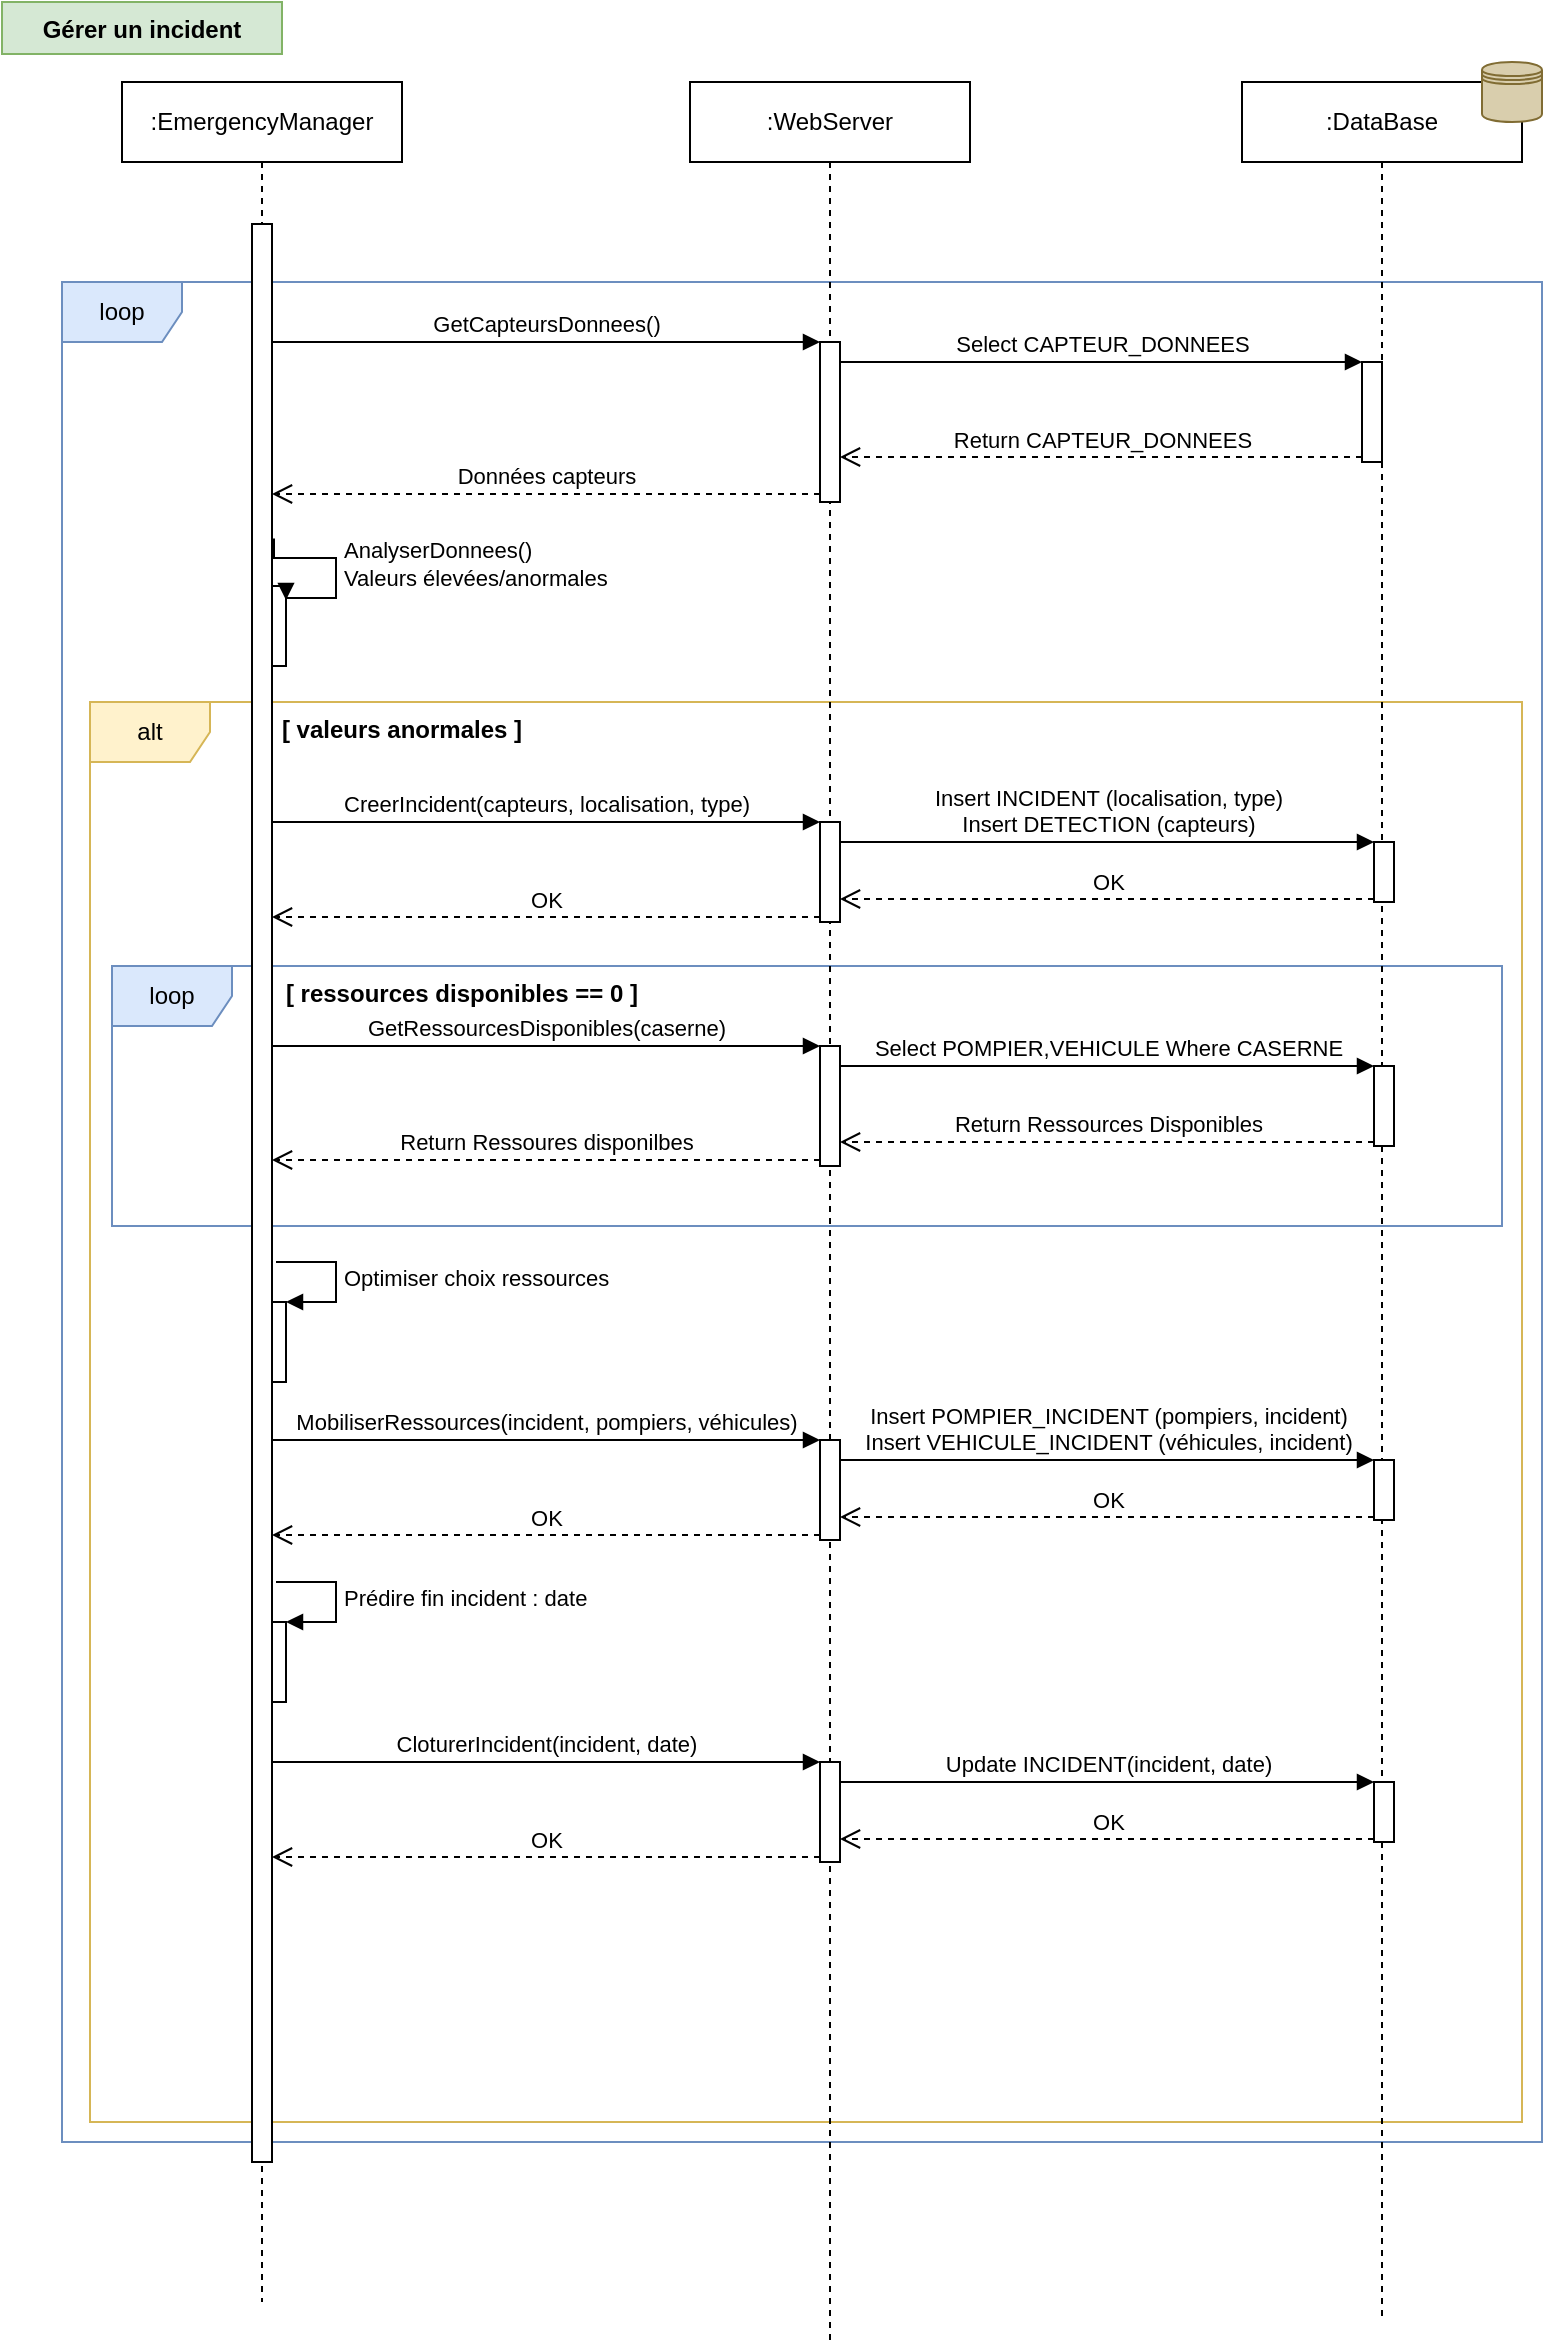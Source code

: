 <mxfile version="15.9.4" type="device"><diagram id="WO1y7NYF1jpxjAWp7IQo" name="Page-1"><mxGraphModel dx="1102" dy="600" grid="1" gridSize="10" guides="1" tooltips="1" connect="1" arrows="1" fold="1" page="1" pageScale="1" pageWidth="827" pageHeight="1169" math="0" shadow="0"><root><mxCell id="0"/><mxCell id="1" parent="0"/><mxCell id="0NI3Jx9Md3eOXbw_aIuL-18" value="alt" style="shape=umlFrame;whiteSpace=wrap;html=1;fillColor=#fff2cc;strokeColor=#d6b656;" vertex="1" parent="1"><mxGeometry x="44" y="350" width="716" height="710" as="geometry"/></mxCell><mxCell id="0NI3Jx9Md3eOXbw_aIuL-32" value="loop" style="shape=umlFrame;whiteSpace=wrap;html=1;strokeColor=#6c8ebf;fillColor=#dae8fc;" vertex="1" parent="1"><mxGeometry x="55" y="482" width="695" height="130" as="geometry"/></mxCell><mxCell id="0NI3Jx9Md3eOXbw_aIuL-7" value="loop" style="shape=umlFrame;whiteSpace=wrap;html=1;fillColor=#dae8fc;strokeColor=#6c8ebf;" vertex="1" parent="1"><mxGeometry x="30" y="140" width="740" height="930" as="geometry"/></mxCell><mxCell id="0NI3Jx9Md3eOXbw_aIuL-2" value=":EmergencyManager" style="shape=umlLifeline;perimeter=lifelinePerimeter;whiteSpace=wrap;html=1;container=1;collapsible=0;recursiveResize=0;outlineConnect=0;" vertex="1" parent="1"><mxGeometry x="60" y="40" width="140" height="1110" as="geometry"/></mxCell><mxCell id="0NI3Jx9Md3eOXbw_aIuL-16" value="" style="html=1;points=[];perimeter=orthogonalPerimeter;" vertex="1" parent="0NI3Jx9Md3eOXbw_aIuL-2"><mxGeometry x="72" y="252" width="10" height="40" as="geometry"/></mxCell><mxCell id="0NI3Jx9Md3eOXbw_aIuL-42" value="" style="html=1;points=[];perimeter=orthogonalPerimeter;" vertex="1" parent="0NI3Jx9Md3eOXbw_aIuL-2"><mxGeometry x="72" y="610" width="10" height="40" as="geometry"/></mxCell><mxCell id="0NI3Jx9Md3eOXbw_aIuL-43" value="Optimiser choix ressources " style="edgeStyle=orthogonalEdgeStyle;html=1;align=left;spacingLeft=2;endArrow=block;rounded=0;entryX=1;entryY=0;" edge="1" target="0NI3Jx9Md3eOXbw_aIuL-42" parent="0NI3Jx9Md3eOXbw_aIuL-2"><mxGeometry relative="1" as="geometry"><mxPoint x="77" y="590" as="sourcePoint"/><Array as="points"><mxPoint x="107" y="590"/></Array></mxGeometry></mxCell><mxCell id="0NI3Jx9Md3eOXbw_aIuL-52" value="" style="html=1;points=[];perimeter=orthogonalPerimeter;" vertex="1" parent="0NI3Jx9Md3eOXbw_aIuL-2"><mxGeometry x="72" y="770" width="10" height="40" as="geometry"/></mxCell><mxCell id="0NI3Jx9Md3eOXbw_aIuL-53" value="Prédire fin incident : date" style="edgeStyle=orthogonalEdgeStyle;html=1;align=left;spacingLeft=2;endArrow=block;rounded=0;entryX=1;entryY=0;" edge="1" target="0NI3Jx9Md3eOXbw_aIuL-52" parent="0NI3Jx9Md3eOXbw_aIuL-2"><mxGeometry relative="1" as="geometry"><mxPoint x="77" y="750" as="sourcePoint"/><Array as="points"><mxPoint x="107" y="750"/></Array></mxGeometry></mxCell><mxCell id="0NI3Jx9Md3eOXbw_aIuL-9" value="" style="html=1;points=[];perimeter=orthogonalPerimeter;" vertex="1" parent="1"><mxGeometry x="125" y="111" width="10" height="969" as="geometry"/></mxCell><mxCell id="0NI3Jx9Md3eOXbw_aIuL-3" value=":WebServer" style="shape=umlLifeline;perimeter=lifelinePerimeter;whiteSpace=wrap;html=1;container=1;collapsible=0;recursiveResize=0;outlineConnect=0;" vertex="1" parent="1"><mxGeometry x="344" y="40" width="140" height="1130" as="geometry"/></mxCell><mxCell id="0NI3Jx9Md3eOXbw_aIuL-10" value="" style="html=1;points=[];perimeter=orthogonalPerimeter;" vertex="1" parent="0NI3Jx9Md3eOXbw_aIuL-3"><mxGeometry x="65" y="130" width="10" height="80" as="geometry"/></mxCell><mxCell id="0NI3Jx9Md3eOXbw_aIuL-20" value="" style="html=1;points=[];perimeter=orthogonalPerimeter;" vertex="1" parent="0NI3Jx9Md3eOXbw_aIuL-3"><mxGeometry x="65" y="370" width="10" height="50" as="geometry"/></mxCell><mxCell id="0NI3Jx9Md3eOXbw_aIuL-26" value="" style="html=1;points=[];perimeter=orthogonalPerimeter;" vertex="1" parent="0NI3Jx9Md3eOXbw_aIuL-3"><mxGeometry x="65" y="482" width="10" height="60" as="geometry"/></mxCell><mxCell id="0NI3Jx9Md3eOXbw_aIuL-35" value="" style="html=1;points=[];perimeter=orthogonalPerimeter;" vertex="1" parent="0NI3Jx9Md3eOXbw_aIuL-3"><mxGeometry x="65" y="679" width="10" height="50" as="geometry"/></mxCell><mxCell id="0NI3Jx9Md3eOXbw_aIuL-49" value="" style="html=1;points=[];perimeter=orthogonalPerimeter;" vertex="1" parent="0NI3Jx9Md3eOXbw_aIuL-3"><mxGeometry x="65" y="840" width="10" height="50" as="geometry"/></mxCell><mxCell id="0NI3Jx9Md3eOXbw_aIuL-4" value=":DataBase" style="shape=umlLifeline;perimeter=lifelinePerimeter;whiteSpace=wrap;html=1;container=1;collapsible=0;recursiveResize=0;outlineConnect=0;" vertex="1" parent="1"><mxGeometry x="620" y="40" width="140" height="1120" as="geometry"/></mxCell><mxCell id="0NI3Jx9Md3eOXbw_aIuL-13" value="" style="html=1;points=[];perimeter=orthogonalPerimeter;" vertex="1" parent="0NI3Jx9Md3eOXbw_aIuL-4"><mxGeometry x="60" y="140" width="10" height="50" as="geometry"/></mxCell><mxCell id="0NI3Jx9Md3eOXbw_aIuL-23" value="" style="html=1;points=[];perimeter=orthogonalPerimeter;" vertex="1" parent="0NI3Jx9Md3eOXbw_aIuL-4"><mxGeometry x="66" y="380" width="10" height="30" as="geometry"/></mxCell><mxCell id="0NI3Jx9Md3eOXbw_aIuL-29" value="" style="html=1;points=[];perimeter=orthogonalPerimeter;" vertex="1" parent="0NI3Jx9Md3eOXbw_aIuL-4"><mxGeometry x="66" y="492" width="10" height="40" as="geometry"/></mxCell><mxCell id="0NI3Jx9Md3eOXbw_aIuL-39" value="" style="html=1;points=[];perimeter=orthogonalPerimeter;" vertex="1" parent="0NI3Jx9Md3eOXbw_aIuL-4"><mxGeometry x="66" y="689" width="10" height="30" as="geometry"/></mxCell><mxCell id="0NI3Jx9Md3eOXbw_aIuL-55" value="" style="html=1;points=[];perimeter=orthogonalPerimeter;" vertex="1" parent="0NI3Jx9Md3eOXbw_aIuL-4"><mxGeometry x="66" y="850" width="10" height="30" as="geometry"/></mxCell><mxCell id="0NI3Jx9Md3eOXbw_aIuL-5" value="" style="shape=datastore;whiteSpace=wrap;html=1;fillColor=#D9CEAD;strokeColor=#806C33;" vertex="1" parent="1"><mxGeometry x="740" y="30" width="30" height="30" as="geometry"/></mxCell><mxCell id="0NI3Jx9Md3eOXbw_aIuL-11" value="GetCapteursDonnees()" style="html=1;verticalAlign=bottom;endArrow=block;entryX=0;entryY=0;rounded=0;" edge="1" target="0NI3Jx9Md3eOXbw_aIuL-10" parent="1" source="0NI3Jx9Md3eOXbw_aIuL-9"><mxGeometry relative="1" as="geometry"><mxPoint x="338.5" y="160" as="sourcePoint"/></mxGeometry></mxCell><mxCell id="0NI3Jx9Md3eOXbw_aIuL-12" value="Données capteurs" style="html=1;verticalAlign=bottom;endArrow=open;dashed=1;endSize=8;exitX=0;exitY=0.95;rounded=0;" edge="1" source="0NI3Jx9Md3eOXbw_aIuL-10" parent="1" target="0NI3Jx9Md3eOXbw_aIuL-9"><mxGeometry relative="1" as="geometry"><mxPoint x="530" y="100" as="targetPoint"/></mxGeometry></mxCell><mxCell id="0NI3Jx9Md3eOXbw_aIuL-14" value="Select CAPTEUR_DONNEES" style="html=1;verticalAlign=bottom;endArrow=block;entryX=0;entryY=0;rounded=0;" edge="1" target="0NI3Jx9Md3eOXbw_aIuL-13" parent="1" source="0NI3Jx9Md3eOXbw_aIuL-10"><mxGeometry relative="1" as="geometry"><mxPoint x="610" y="180" as="sourcePoint"/></mxGeometry></mxCell><mxCell id="0NI3Jx9Md3eOXbw_aIuL-15" value="Return CAPTEUR_DONNEES" style="html=1;verticalAlign=bottom;endArrow=open;dashed=1;endSize=8;exitX=0;exitY=0.95;rounded=0;" edge="1" source="0NI3Jx9Md3eOXbw_aIuL-13" parent="1" target="0NI3Jx9Md3eOXbw_aIuL-10"><mxGeometry relative="1" as="geometry"><mxPoint x="610" y="256" as="targetPoint"/></mxGeometry></mxCell><mxCell id="0NI3Jx9Md3eOXbw_aIuL-17" value="&lt;div&gt;AnalyserDonnees() &lt;br&gt;&lt;/div&gt;&lt;div&gt;Valeurs élevées/anormales&lt;br&gt;&lt;/div&gt;" style="edgeStyle=orthogonalEdgeStyle;html=1;align=left;spacingLeft=2;endArrow=block;rounded=0;entryX=1;entryY=0;exitX=1.1;exitY=0.218;exitDx=0;exitDy=0;exitPerimeter=0;" edge="1" parent="1"><mxGeometry relative="1" as="geometry"><mxPoint x="136" y="268.202" as="sourcePoint"/><Array as="points"><mxPoint x="136" y="278"/><mxPoint x="167" y="278"/><mxPoint x="167" y="298"/></Array><mxPoint x="142" y="299" as="targetPoint"/></mxGeometry></mxCell><mxCell id="0NI3Jx9Md3eOXbw_aIuL-19" value="[ valeurs anormales ]" style="text;align=center;fontStyle=1;verticalAlign=middle;spacingLeft=3;spacingRight=3;rotatable=0;points=[[0,0.5],[1,0.5]];portConstraint=eastwest;" vertex="1" parent="1"><mxGeometry x="160" y="350" width="80" height="26" as="geometry"/></mxCell><mxCell id="0NI3Jx9Md3eOXbw_aIuL-21" value="CreerIncident(capteurs, localisation, type)" style="html=1;verticalAlign=bottom;endArrow=block;entryX=0;entryY=0;rounded=0;" edge="1" target="0NI3Jx9Md3eOXbw_aIuL-20" parent="1" source="0NI3Jx9Md3eOXbw_aIuL-9"><mxGeometry relative="1" as="geometry"><mxPoint x="339" y="410" as="sourcePoint"/></mxGeometry></mxCell><mxCell id="0NI3Jx9Md3eOXbw_aIuL-22" value="OK" style="html=1;verticalAlign=bottom;endArrow=open;dashed=1;endSize=8;exitX=0;exitY=0.95;rounded=0;" edge="1" source="0NI3Jx9Md3eOXbw_aIuL-20" parent="1" target="0NI3Jx9Md3eOXbw_aIuL-9"><mxGeometry relative="1" as="geometry"><mxPoint x="339" y="486" as="targetPoint"/></mxGeometry></mxCell><mxCell id="0NI3Jx9Md3eOXbw_aIuL-24" value="&lt;div&gt;Insert INCIDENT (localisation, type)&lt;/div&gt;&lt;div&gt;Insert DETECTION (capteurs)&lt;/div&gt;" style="html=1;verticalAlign=bottom;endArrow=block;entryX=0;entryY=0;rounded=0;" edge="1" target="0NI3Jx9Md3eOXbw_aIuL-23" parent="1" source="0NI3Jx9Md3eOXbw_aIuL-20"><mxGeometry relative="1" as="geometry"><mxPoint x="616" y="420" as="sourcePoint"/></mxGeometry></mxCell><mxCell id="0NI3Jx9Md3eOXbw_aIuL-25" value="OK" style="html=1;verticalAlign=bottom;endArrow=open;dashed=1;endSize=8;exitX=0;exitY=0.95;rounded=0;" edge="1" source="0NI3Jx9Md3eOXbw_aIuL-23" parent="1" target="0NI3Jx9Md3eOXbw_aIuL-20"><mxGeometry relative="1" as="geometry"><mxPoint x="616" y="496" as="targetPoint"/></mxGeometry></mxCell><mxCell id="0NI3Jx9Md3eOXbw_aIuL-27" value="GetRessourcesDisponibles(caserne)" style="html=1;verticalAlign=bottom;endArrow=block;entryX=0;entryY=0;rounded=0;" edge="1" target="0NI3Jx9Md3eOXbw_aIuL-26" parent="1"><mxGeometry relative="1" as="geometry"><mxPoint x="135" y="522" as="sourcePoint"/></mxGeometry></mxCell><mxCell id="0NI3Jx9Md3eOXbw_aIuL-28" value="Return Ressoures disponilbes" style="html=1;verticalAlign=bottom;endArrow=open;dashed=1;endSize=8;exitX=0;exitY=0.95;rounded=0;" edge="1" source="0NI3Jx9Md3eOXbw_aIuL-26" parent="1"><mxGeometry relative="1" as="geometry"><mxPoint x="135" y="579" as="targetPoint"/></mxGeometry></mxCell><mxCell id="0NI3Jx9Md3eOXbw_aIuL-30" value="Select POMPIER,VEHICULE Where CASERNE" style="html=1;verticalAlign=bottom;endArrow=block;entryX=0;entryY=0;rounded=0;" edge="1" target="0NI3Jx9Md3eOXbw_aIuL-29" parent="1" source="0NI3Jx9Md3eOXbw_aIuL-26"><mxGeometry relative="1" as="geometry"><mxPoint x="616" y="532" as="sourcePoint"/></mxGeometry></mxCell><mxCell id="0NI3Jx9Md3eOXbw_aIuL-31" value="Return Ressources Disponibles" style="html=1;verticalAlign=bottom;endArrow=open;dashed=1;endSize=8;exitX=0;exitY=0.95;rounded=0;" edge="1" source="0NI3Jx9Md3eOXbw_aIuL-29" parent="1" target="0NI3Jx9Md3eOXbw_aIuL-26"><mxGeometry relative="1" as="geometry"><mxPoint x="616" y="608" as="targetPoint"/></mxGeometry></mxCell><mxCell id="0NI3Jx9Md3eOXbw_aIuL-33" value="[ ressources disponibles == 0 ]" style="text;align=center;fontStyle=1;verticalAlign=middle;spacingLeft=3;spacingRight=3;rotatable=0;points=[[0,0.5],[1,0.5]];portConstraint=eastwest;" vertex="1" parent="1"><mxGeometry x="190" y="482" width="80" height="26" as="geometry"/></mxCell><mxCell id="0NI3Jx9Md3eOXbw_aIuL-34" value="Gérer un incident" style="text;align=center;fontStyle=1;verticalAlign=middle;spacingLeft=3;spacingRight=3;strokeColor=#82b366;rotatable=0;points=[[0,0.5],[1,0.5]];portConstraint=eastwest;fillColor=#d5e8d4;" vertex="1" parent="1"><mxGeometry width="140" height="26" as="geometry"/></mxCell><mxCell id="0NI3Jx9Md3eOXbw_aIuL-36" value="MobiliserRessources(incident, pompiers, véhicules)" style="html=1;verticalAlign=bottom;endArrow=block;entryX=0;entryY=0;rounded=0;" edge="1" target="0NI3Jx9Md3eOXbw_aIuL-35" parent="1"><mxGeometry relative="1" as="geometry"><mxPoint x="135" y="719" as="sourcePoint"/></mxGeometry></mxCell><mxCell id="0NI3Jx9Md3eOXbw_aIuL-37" value="OK" style="html=1;verticalAlign=bottom;endArrow=open;dashed=1;endSize=8;exitX=0;exitY=0.95;rounded=0;" edge="1" source="0NI3Jx9Md3eOXbw_aIuL-35" parent="1"><mxGeometry relative="1" as="geometry"><mxPoint x="135" y="766.5" as="targetPoint"/></mxGeometry></mxCell><mxCell id="0NI3Jx9Md3eOXbw_aIuL-40" value="&lt;div&gt;Insert POMPIER_INCIDENT (pompiers, incident)&lt;/div&gt;&lt;div&gt;Insert VEHICULE_INCIDENT (véhicules, incident)&lt;br&gt;&lt;/div&gt;&lt;div&gt;&lt;/div&gt;" style="html=1;verticalAlign=bottom;endArrow=block;entryX=0;entryY=0;rounded=0;" edge="1" target="0NI3Jx9Md3eOXbw_aIuL-39" parent="1" source="0NI3Jx9Md3eOXbw_aIuL-35"><mxGeometry relative="1" as="geometry"><mxPoint x="616" y="729" as="sourcePoint"/></mxGeometry></mxCell><mxCell id="0NI3Jx9Md3eOXbw_aIuL-41" value="OK" style="html=1;verticalAlign=bottom;endArrow=open;dashed=1;endSize=8;exitX=0;exitY=0.95;rounded=0;" edge="1" source="0NI3Jx9Md3eOXbw_aIuL-39" parent="1" target="0NI3Jx9Md3eOXbw_aIuL-35"><mxGeometry relative="1" as="geometry"><mxPoint x="616" y="805" as="targetPoint"/></mxGeometry></mxCell><mxCell id="0NI3Jx9Md3eOXbw_aIuL-50" value="CloturerIncident(incident, date)" style="html=1;verticalAlign=bottom;endArrow=block;entryX=0;entryY=0;rounded=0;" edge="1" target="0NI3Jx9Md3eOXbw_aIuL-49" parent="1" source="0NI3Jx9Md3eOXbw_aIuL-9"><mxGeometry relative="1" as="geometry"><mxPoint x="339" y="900" as="sourcePoint"/></mxGeometry></mxCell><mxCell id="0NI3Jx9Md3eOXbw_aIuL-51" value="OK" style="html=1;verticalAlign=bottom;endArrow=open;dashed=1;endSize=8;exitX=0;exitY=0.95;rounded=0;" edge="1" source="0NI3Jx9Md3eOXbw_aIuL-49" parent="1" target="0NI3Jx9Md3eOXbw_aIuL-9"><mxGeometry relative="1" as="geometry"><mxPoint x="339" y="976" as="targetPoint"/></mxGeometry></mxCell><mxCell id="0NI3Jx9Md3eOXbw_aIuL-56" value="Update INCIDENT(incident, date)" style="html=1;verticalAlign=bottom;endArrow=block;entryX=0;entryY=0;rounded=0;" edge="1" target="0NI3Jx9Md3eOXbw_aIuL-55" parent="1" source="0NI3Jx9Md3eOXbw_aIuL-49"><mxGeometry relative="1" as="geometry"><mxPoint x="616" y="890" as="sourcePoint"/></mxGeometry></mxCell><mxCell id="0NI3Jx9Md3eOXbw_aIuL-57" value="OK" style="html=1;verticalAlign=bottom;endArrow=open;dashed=1;endSize=8;exitX=0;exitY=0.95;rounded=0;" edge="1" source="0NI3Jx9Md3eOXbw_aIuL-55" parent="1" target="0NI3Jx9Md3eOXbw_aIuL-49"><mxGeometry relative="1" as="geometry"><mxPoint x="616" y="966" as="targetPoint"/></mxGeometry></mxCell></root></mxGraphModel></diagram></mxfile>